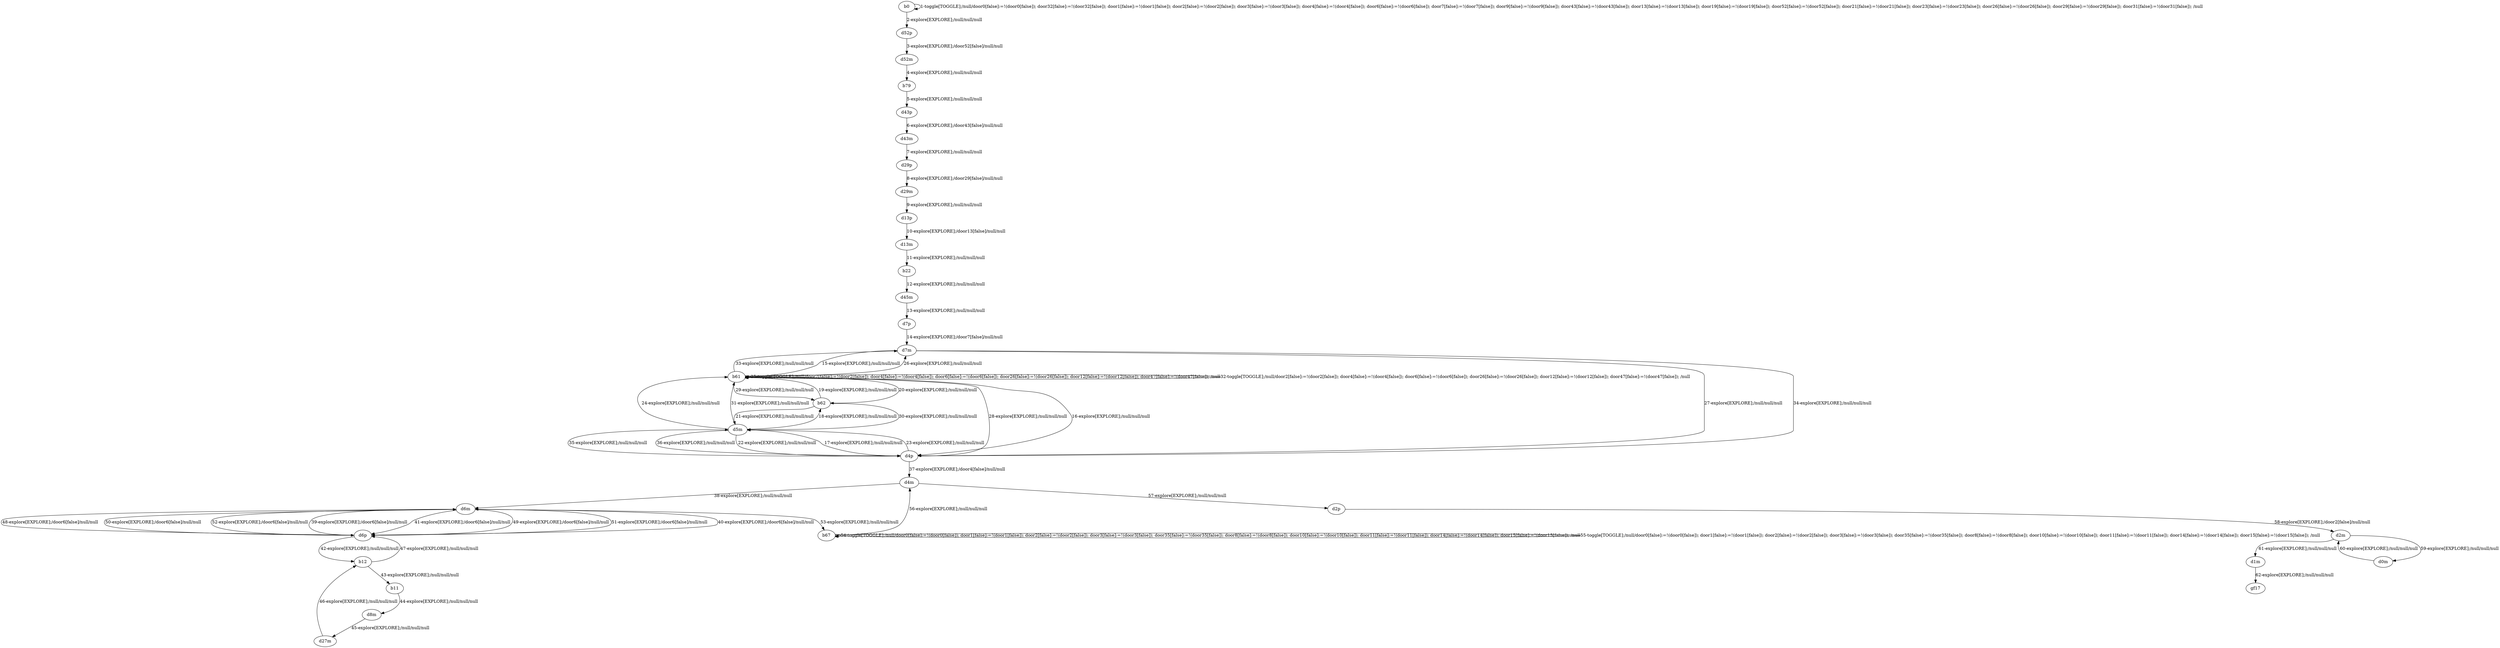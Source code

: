 # Total number of goals covered by this test: 5
# d4m --> d2p
# b12 --> b11
# b11 --> d8m
# d6p --> b12
# b67 --> d4m

digraph g {
"b0" -> "b0" [label = "1-toggle[TOGGLE];/null/door0[false]:=!(door0[false]); door32[false]:=!(door32[false]); door1[false]:=!(door1[false]); door2[false]:=!(door2[false]); door3[false]:=!(door3[false]); door4[false]:=!(door4[false]); door6[false]:=!(door6[false]); door7[false]:=!(door7[false]); door9[false]:=!(door9[false]); door43[false]:=!(door43[false]); door13[false]:=!(door13[false]); door19[false]:=!(door19[false]); door52[false]:=!(door52[false]); door21[false]:=!(door21[false]); door23[false]:=!(door23[false]); door26[false]:=!(door26[false]); door29[false]:=!(door29[false]); door31[false]:=!(door31[false]); /null"];
"b0" -> "d52p" [label = "2-explore[EXPLORE];/null/null/null"];
"d52p" -> "d52m" [label = "3-explore[EXPLORE];/door52[false]/null/null"];
"d52m" -> "b79" [label = "4-explore[EXPLORE];/null/null/null"];
"b79" -> "d43p" [label = "5-explore[EXPLORE];/null/null/null"];
"d43p" -> "d43m" [label = "6-explore[EXPLORE];/door43[false]/null/null"];
"d43m" -> "d29p" [label = "7-explore[EXPLORE];/null/null/null"];
"d29p" -> "d29m" [label = "8-explore[EXPLORE];/door29[false]/null/null"];
"d29m" -> "d13p" [label = "9-explore[EXPLORE];/null/null/null"];
"d13p" -> "d13m" [label = "10-explore[EXPLORE];/door13[false]/null/null"];
"d13m" -> "b22" [label = "11-explore[EXPLORE];/null/null/null"];
"b22" -> "d45m" [label = "12-explore[EXPLORE];/null/null/null"];
"d45m" -> "d7p" [label = "13-explore[EXPLORE];/null/null/null"];
"d7p" -> "d7m" [label = "14-explore[EXPLORE];/door7[false]/null/null"];
"d7m" -> "b61" [label = "15-explore[EXPLORE];/null/null/null"];
"b61" -> "d4p" [label = "16-explore[EXPLORE];/null/null/null"];
"d4p" -> "d5m" [label = "17-explore[EXPLORE];/null/null/null"];
"d5m" -> "b62" [label = "18-explore[EXPLORE];/null/null/null"];
"b62" -> "b61" [label = "19-explore[EXPLORE];/null/null/null"];
"b61" -> "b62" [label = "20-explore[EXPLORE];/null/null/null"];
"b62" -> "d5m" [label = "21-explore[EXPLORE];/null/null/null"];
"d5m" -> "d4p" [label = "22-explore[EXPLORE];/null/null/null"];
"d4p" -> "d5m" [label = "23-explore[EXPLORE];/null/null/null"];
"d5m" -> "b61" [label = "24-explore[EXPLORE];/null/null/null"];
"b61" -> "b61" [label = "25-toggle[TOGGLE];/null/door2[false]:=!(door2[false]); door4[false]:=!(door4[false]); door6[false]:=!(door6[false]); door26[false]:=!(door26[false]); door12[false]:=!(door12[false]); door47[false]:=!(door47[false]); /null"];
"b61" -> "d7m" [label = "26-explore[EXPLORE];/null/null/null"];
"d7m" -> "d4p" [label = "27-explore[EXPLORE];/null/null/null"];
"d4p" -> "b61" [label = "28-explore[EXPLORE];/null/null/null"];
"b61" -> "b62" [label = "29-explore[EXPLORE];/null/null/null"];
"b62" -> "d5m" [label = "30-explore[EXPLORE];/null/null/null"];
"d5m" -> "b61" [label = "31-explore[EXPLORE];/null/null/null"];
"b61" -> "b61" [label = "32-toggle[TOGGLE];/null/door2[false]:=!(door2[false]); door4[false]:=!(door4[false]); door6[false]:=!(door6[false]); door26[false]:=!(door26[false]); door12[false]:=!(door12[false]); door47[false]:=!(door47[false]); /null"];
"b61" -> "d7m" [label = "33-explore[EXPLORE];/null/null/null"];
"d7m" -> "d4p" [label = "34-explore[EXPLORE];/null/null/null"];
"d4p" -> "d5m" [label = "35-explore[EXPLORE];/null/null/null"];
"d5m" -> "d4p" [label = "36-explore[EXPLORE];/null/null/null"];
"d4p" -> "d4m" [label = "37-explore[EXPLORE];/door4[false]/null/null"];
"d4m" -> "d6m" [label = "38-explore[EXPLORE];/null/null/null"];
"d6m" -> "d6p" [label = "39-explore[EXPLORE];/door6[false]/null/null"];
"d6p" -> "d6m" [label = "40-explore[EXPLORE];/door6[false]/null/null"];
"d6m" -> "d6p" [label = "41-explore[EXPLORE];/door6[false]/null/null"];
"d6p" -> "b12" [label = "42-explore[EXPLORE];/null/null/null"];
"b12" -> "b11" [label = "43-explore[EXPLORE];/null/null/null"];
"b11" -> "d8m" [label = "44-explore[EXPLORE];/null/null/null"];
"d8m" -> "d27m" [label = "45-explore[EXPLORE];/null/null/null"];
"d27m" -> "b12" [label = "46-explore[EXPLORE];/null/null/null"];
"b12" -> "d6p" [label = "47-explore[EXPLORE];/null/null/null"];
"d6p" -> "d6m" [label = "48-explore[EXPLORE];/door6[false]/null/null"];
"d6m" -> "d6p" [label = "49-explore[EXPLORE];/door6[false]/null/null"];
"d6p" -> "d6m" [label = "50-explore[EXPLORE];/door6[false]/null/null"];
"d6m" -> "d6p" [label = "51-explore[EXPLORE];/door6[false]/null/null"];
"d6p" -> "d6m" [label = "52-explore[EXPLORE];/door6[false]/null/null"];
"d6m" -> "b67" [label = "53-explore[EXPLORE];/null/null/null"];
"b67" -> "b67" [label = "54-toggle[TOGGLE];/null/door0[false]:=!(door0[false]); door1[false]:=!(door1[false]); door2[false]:=!(door2[false]); door3[false]:=!(door3[false]); door35[false]:=!(door35[false]); door8[false]:=!(door8[false]); door10[false]:=!(door10[false]); door11[false]:=!(door11[false]); door14[false]:=!(door14[false]); door15[false]:=!(door15[false]); /null"];
"b67" -> "b67" [label = "55-toggle[TOGGLE];/null/door0[false]:=!(door0[false]); door1[false]:=!(door1[false]); door2[false]:=!(door2[false]); door3[false]:=!(door3[false]); door35[false]:=!(door35[false]); door8[false]:=!(door8[false]); door10[false]:=!(door10[false]); door11[false]:=!(door11[false]); door14[false]:=!(door14[false]); door15[false]:=!(door15[false]); /null"];
"b67" -> "d4m" [label = "56-explore[EXPLORE];/null/null/null"];
"d4m" -> "d2p" [label = "57-explore[EXPLORE];/null/null/null"];
"d2p" -> "d2m" [label = "58-explore[EXPLORE];/door2[false]/null/null"];
"d2m" -> "d0m" [label = "59-explore[EXPLORE];/null/null/null"];
"d0m" -> "d2m" [label = "60-explore[EXPLORE];/null/null/null"];
"d2m" -> "d1m" [label = "61-explore[EXPLORE];/null/null/null"];
"d1m" -> "gf17" [label = "62-explore[EXPLORE];/null/null/null"];
}